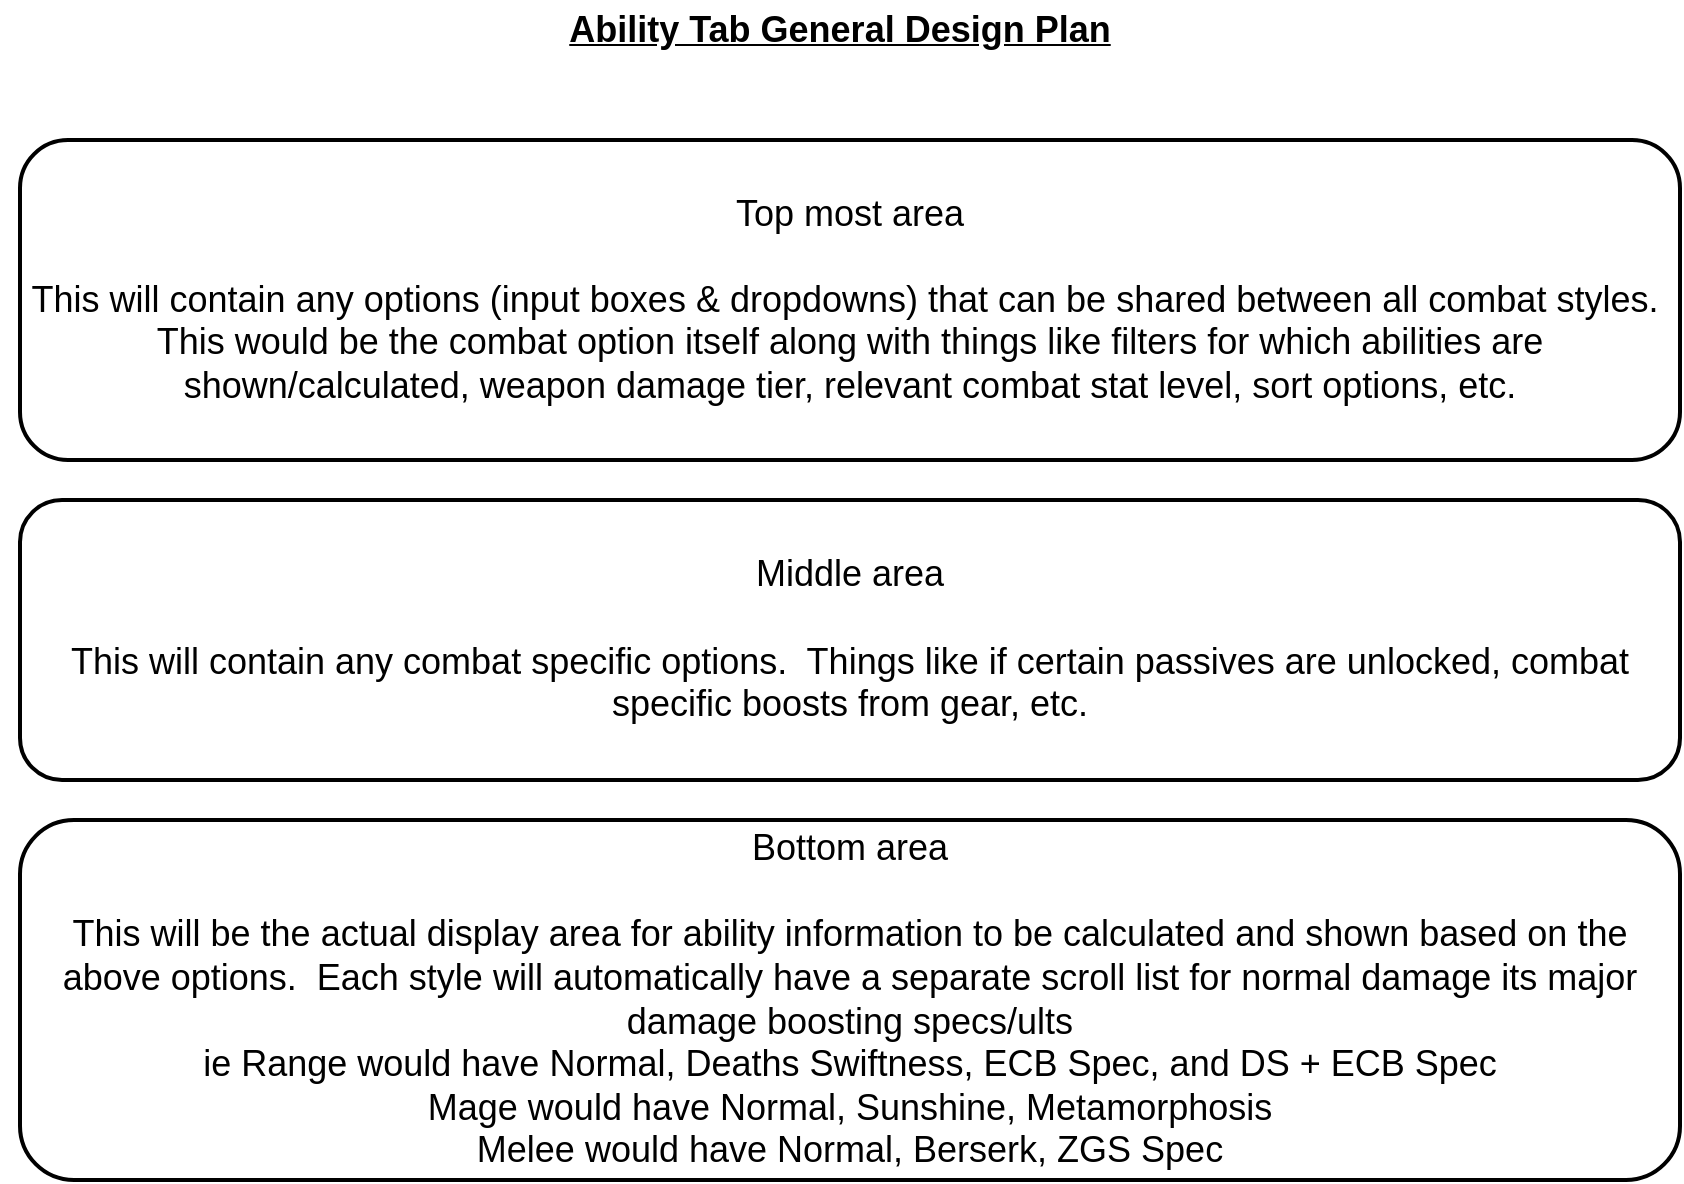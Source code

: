 <mxfile version="20.8.16" type="device"><diagram name="DesignRoughPlan" id="qhVNc1fFAtsaIIbOkGR0"><mxGraphModel dx="2058" dy="1180" grid="1" gridSize="10" guides="1" tooltips="1" connect="1" arrows="1" fold="1" page="1" pageScale="1" pageWidth="850" pageHeight="1100" math="0" shadow="0"><root><mxCell id="0"/><mxCell id="1" parent="0"/><mxCell id="AFglOaa-tX-yZuU3VIa4-1" value="Ability Tab General Design Plan" style="text;html=1;strokeColor=none;fillColor=none;align=center;verticalAlign=middle;whiteSpace=wrap;rounded=0;fontSize=18;fontStyle=5" parent="1" vertex="1"><mxGeometry y="10" width="840" height="30" as="geometry"/></mxCell><mxCell id="AFglOaa-tX-yZuU3VIa4-2" value="Top most area&lt;br&gt;&lt;br&gt;This will contain any options (input boxes &amp;amp; dropdowns) that can be shared between all combat styles.&amp;nbsp; This would be the combat option itself along with things like filters for which abilities are shown/calculated, weapon damage tier, relevant combat stat level, sort options, etc." style="text;html=1;strokeColor=default;fillColor=none;align=center;verticalAlign=middle;whiteSpace=wrap;rounded=1;strokeWidth=2;glass=0;fontSize=18;" parent="1" vertex="1"><mxGeometry x="10" y="80" width="830" height="160" as="geometry"/></mxCell><mxCell id="AFglOaa-tX-yZuU3VIa4-3" value="Middle area&lt;br&gt;&lt;br&gt;This will contain any combat specific options.&amp;nbsp; Things like if certain passives are unlocked, combat specific boosts from gear, etc." style="text;html=1;strokeColor=default;fillColor=none;align=center;verticalAlign=middle;whiteSpace=wrap;rounded=1;strokeWidth=2;glass=0;fontSize=18;" parent="1" vertex="1"><mxGeometry x="10" y="260" width="830" height="140" as="geometry"/></mxCell><mxCell id="AFglOaa-tX-yZuU3VIa4-4" value="Bottom area&lt;br&gt;&lt;br&gt;This will be the actual display area for ability information to be calculated and shown based on the above options.&amp;nbsp; Each style will automatically have a separate scroll list for normal damage its major damage boosting specs/ults&lt;br&gt;ie Range would have Normal, Deaths Swiftness, ECB Spec, and DS + ECB Spec&lt;br&gt;Mage would have Normal, Sunshine, Metamorphosis&lt;br&gt;Melee would have Normal, Berserk, ZGS Spec" style="text;html=1;strokeColor=default;fillColor=none;align=center;verticalAlign=middle;whiteSpace=wrap;rounded=1;strokeWidth=2;glass=0;fontSize=18;" parent="1" vertex="1"><mxGeometry x="10" y="420" width="830" height="180" as="geometry"/></mxCell></root></mxGraphModel></diagram></mxfile>